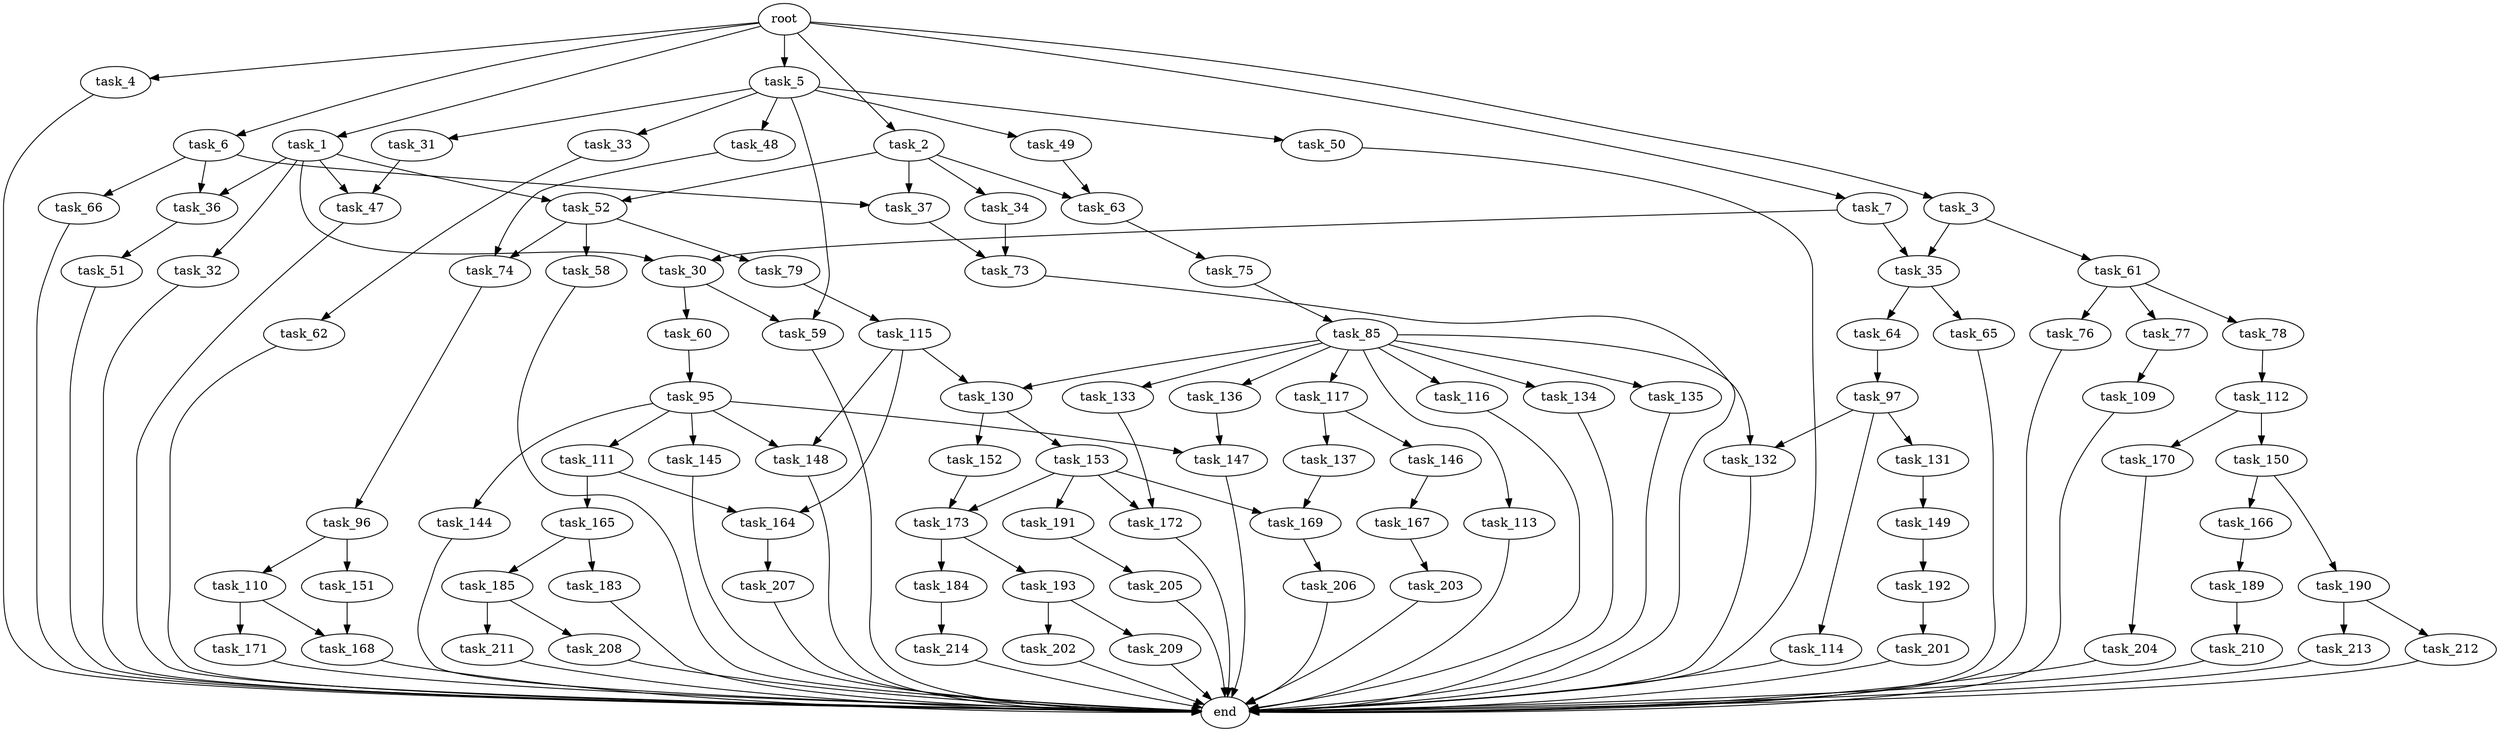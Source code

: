 digraph G {
  root [size="0.000000"];
  task_1 [size="549755813888.000000"];
  task_2 [size="368293445632.000000"];
  task_3 [size="28991029248.000000"];
  task_4 [size="134564979234.000000"];
  task_5 [size="538574379399.000000"];
  task_6 [size="68719476736.000000"];
  task_7 [size="68719476736.000000"];
  task_30 [size="8561485804.000000"];
  task_31 [size="282022021668.000000"];
  task_32 [size="2627416761.000000"];
  task_33 [size="8589934592.000000"];
  task_34 [size="2773850904.000000"];
  task_35 [size="231928233984.000000"];
  task_36 [size="549755813888.000000"];
  task_37 [size="68719476736.000000"];
  task_47 [size="8589934592.000000"];
  task_48 [size="278711827948.000000"];
  task_49 [size="782757789696.000000"];
  task_50 [size="616897468128.000000"];
  task_51 [size="16212964103.000000"];
  task_52 [size="134217728000.000000"];
  task_58 [size="309565032660.000000"];
  task_59 [size="17664067339.000000"];
  task_60 [size="2204027751.000000"];
  task_61 [size="32758403096.000000"];
  task_62 [size="8457443720.000000"];
  task_63 [size="8589934592.000000"];
  task_64 [size="25770294498.000000"];
  task_65 [size="11926864681.000000"];
  task_66 [size="51112391891.000000"];
  task_73 [size="602409169136.000000"];
  task_74 [size="231928233984.000000"];
  task_75 [size="426550460575.000000"];
  task_76 [size="24260700976.000000"];
  task_77 [size="353772746691.000000"];
  task_78 [size="28991029248.000000"];
  task_79 [size="1365156867514.000000"];
  task_85 [size="76232196850.000000"];
  task_95 [size="1073741824000.000000"];
  task_96 [size="28991029248.000000"];
  task_97 [size="1073741824000.000000"];
  task_109 [size="8589934592.000000"];
  task_110 [size="1073741824000.000000"];
  task_111 [size="549755813888.000000"];
  task_112 [size="549755813888.000000"];
  task_113 [size="294984990899.000000"];
  task_114 [size="8589934592.000000"];
  task_115 [size="549755813888.000000"];
  task_116 [size="782757789696.000000"];
  task_117 [size="368293445632.000000"];
  task_130 [size="782757789696.000000"];
  task_131 [size="12064805773.000000"];
  task_132 [size="32649049892.000000"];
  task_133 [size="4377812495.000000"];
  task_134 [size="7568242569.000000"];
  task_135 [size="47199390430.000000"];
  task_136 [size="28991029248.000000"];
  task_137 [size="11505723936.000000"];
  task_144 [size="443994946.000000"];
  task_145 [size="760013596941.000000"];
  task_146 [size="15189808149.000000"];
  task_147 [size="28991029248.000000"];
  task_148 [size="494416239178.000000"];
  task_149 [size="1619507063.000000"];
  task_150 [size="514335121901.000000"];
  task_151 [size="258615326254.000000"];
  task_152 [size="17628993609.000000"];
  task_153 [size="538493711078.000000"];
  task_164 [size="297144434035.000000"];
  task_165 [size="737800517385.000000"];
  task_166 [size="11878312236.000000"];
  task_167 [size="50574553286.000000"];
  task_168 [size="782757789696.000000"];
  task_169 [size="27550837024.000000"];
  task_170 [size="10836575313.000000"];
  task_171 [size="98380220742.000000"];
  task_172 [size="132303232341.000000"];
  task_173 [size="8589934592.000000"];
  task_183 [size="231928233984.000000"];
  task_184 [size="8589934592.000000"];
  task_185 [size="549755813888.000000"];
  task_189 [size="19343256490.000000"];
  task_190 [size="26694144401.000000"];
  task_191 [size="32212522853.000000"];
  task_192 [size="134217728000.000000"];
  task_193 [size="24794158310.000000"];
  task_201 [size="549755813888.000000"];
  task_202 [size="75274929849.000000"];
  task_203 [size="1073741824000.000000"];
  task_204 [size="71829145399.000000"];
  task_205 [size="9833057721.000000"];
  task_206 [size="1725582834.000000"];
  task_207 [size="4854442599.000000"];
  task_208 [size="549755813888.000000"];
  task_209 [size="357588496698.000000"];
  task_210 [size="236841595238.000000"];
  task_211 [size="134217728000.000000"];
  task_212 [size="1073741824000.000000"];
  task_213 [size="11750646463.000000"];
  task_214 [size="231928233984.000000"];
  end [size="0.000000"];

  root -> task_1 [size="1.000000"];
  root -> task_2 [size="1.000000"];
  root -> task_3 [size="1.000000"];
  root -> task_4 [size="1.000000"];
  root -> task_5 [size="1.000000"];
  root -> task_6 [size="1.000000"];
  root -> task_7 [size="1.000000"];
  task_1 -> task_30 [size="536870912.000000"];
  task_1 -> task_32 [size="536870912.000000"];
  task_1 -> task_36 [size="536870912.000000"];
  task_1 -> task_47 [size="536870912.000000"];
  task_1 -> task_52 [size="536870912.000000"];
  task_2 -> task_34 [size="411041792.000000"];
  task_2 -> task_37 [size="411041792.000000"];
  task_2 -> task_52 [size="411041792.000000"];
  task_2 -> task_63 [size="411041792.000000"];
  task_3 -> task_35 [size="75497472.000000"];
  task_3 -> task_61 [size="75497472.000000"];
  task_4 -> end [size="1.000000"];
  task_5 -> task_31 [size="411041792.000000"];
  task_5 -> task_33 [size="411041792.000000"];
  task_5 -> task_48 [size="411041792.000000"];
  task_5 -> task_49 [size="411041792.000000"];
  task_5 -> task_50 [size="411041792.000000"];
  task_5 -> task_59 [size="411041792.000000"];
  task_6 -> task_36 [size="134217728.000000"];
  task_6 -> task_37 [size="134217728.000000"];
  task_6 -> task_66 [size="134217728.000000"];
  task_7 -> task_30 [size="134217728.000000"];
  task_7 -> task_35 [size="134217728.000000"];
  task_30 -> task_59 [size="301989888.000000"];
  task_30 -> task_60 [size="301989888.000000"];
  task_31 -> task_47 [size="301989888.000000"];
  task_32 -> end [size="1.000000"];
  task_33 -> task_62 [size="33554432.000000"];
  task_34 -> task_73 [size="209715200.000000"];
  task_35 -> task_64 [size="301989888.000000"];
  task_35 -> task_65 [size="301989888.000000"];
  task_36 -> task_51 [size="536870912.000000"];
  task_37 -> task_73 [size="134217728.000000"];
  task_47 -> end [size="1.000000"];
  task_48 -> task_74 [size="301989888.000000"];
  task_49 -> task_63 [size="679477248.000000"];
  task_50 -> end [size="1.000000"];
  task_51 -> end [size="1.000000"];
  task_52 -> task_58 [size="209715200.000000"];
  task_52 -> task_74 [size="209715200.000000"];
  task_52 -> task_79 [size="209715200.000000"];
  task_58 -> end [size="1.000000"];
  task_59 -> end [size="1.000000"];
  task_60 -> task_95 [size="75497472.000000"];
  task_61 -> task_76 [size="838860800.000000"];
  task_61 -> task_77 [size="838860800.000000"];
  task_61 -> task_78 [size="838860800.000000"];
  task_62 -> end [size="1.000000"];
  task_63 -> task_75 [size="33554432.000000"];
  task_64 -> task_97 [size="411041792.000000"];
  task_65 -> end [size="1.000000"];
  task_66 -> end [size="1.000000"];
  task_73 -> end [size="1.000000"];
  task_74 -> task_96 [size="301989888.000000"];
  task_75 -> task_85 [size="536870912.000000"];
  task_76 -> end [size="1.000000"];
  task_77 -> task_109 [size="679477248.000000"];
  task_78 -> task_112 [size="75497472.000000"];
  task_79 -> task_115 [size="838860800.000000"];
  task_85 -> task_113 [size="209715200.000000"];
  task_85 -> task_116 [size="209715200.000000"];
  task_85 -> task_117 [size="209715200.000000"];
  task_85 -> task_130 [size="209715200.000000"];
  task_85 -> task_132 [size="209715200.000000"];
  task_85 -> task_133 [size="209715200.000000"];
  task_85 -> task_134 [size="209715200.000000"];
  task_85 -> task_135 [size="209715200.000000"];
  task_85 -> task_136 [size="209715200.000000"];
  task_95 -> task_111 [size="838860800.000000"];
  task_95 -> task_144 [size="838860800.000000"];
  task_95 -> task_145 [size="838860800.000000"];
  task_95 -> task_147 [size="838860800.000000"];
  task_95 -> task_148 [size="838860800.000000"];
  task_96 -> task_110 [size="75497472.000000"];
  task_96 -> task_151 [size="75497472.000000"];
  task_97 -> task_114 [size="838860800.000000"];
  task_97 -> task_131 [size="838860800.000000"];
  task_97 -> task_132 [size="838860800.000000"];
  task_109 -> end [size="1.000000"];
  task_110 -> task_168 [size="838860800.000000"];
  task_110 -> task_171 [size="838860800.000000"];
  task_111 -> task_164 [size="536870912.000000"];
  task_111 -> task_165 [size="536870912.000000"];
  task_112 -> task_150 [size="536870912.000000"];
  task_112 -> task_170 [size="536870912.000000"];
  task_113 -> end [size="1.000000"];
  task_114 -> end [size="1.000000"];
  task_115 -> task_130 [size="536870912.000000"];
  task_115 -> task_148 [size="536870912.000000"];
  task_115 -> task_164 [size="536870912.000000"];
  task_116 -> end [size="1.000000"];
  task_117 -> task_137 [size="411041792.000000"];
  task_117 -> task_146 [size="411041792.000000"];
  task_130 -> task_152 [size="679477248.000000"];
  task_130 -> task_153 [size="679477248.000000"];
  task_131 -> task_149 [size="209715200.000000"];
  task_132 -> end [size="1.000000"];
  task_133 -> task_172 [size="209715200.000000"];
  task_134 -> end [size="1.000000"];
  task_135 -> end [size="1.000000"];
  task_136 -> task_147 [size="75497472.000000"];
  task_137 -> task_169 [size="536870912.000000"];
  task_144 -> end [size="1.000000"];
  task_145 -> end [size="1.000000"];
  task_146 -> task_167 [size="679477248.000000"];
  task_147 -> end [size="1.000000"];
  task_148 -> end [size="1.000000"];
  task_149 -> task_192 [size="75497472.000000"];
  task_150 -> task_166 [size="536870912.000000"];
  task_150 -> task_190 [size="536870912.000000"];
  task_151 -> task_168 [size="838860800.000000"];
  task_152 -> task_173 [size="838860800.000000"];
  task_153 -> task_169 [size="411041792.000000"];
  task_153 -> task_172 [size="411041792.000000"];
  task_153 -> task_173 [size="411041792.000000"];
  task_153 -> task_191 [size="411041792.000000"];
  task_164 -> task_207 [size="301989888.000000"];
  task_165 -> task_183 [size="679477248.000000"];
  task_165 -> task_185 [size="679477248.000000"];
  task_166 -> task_189 [size="209715200.000000"];
  task_167 -> task_203 [size="838860800.000000"];
  task_168 -> end [size="1.000000"];
  task_169 -> task_206 [size="838860800.000000"];
  task_170 -> task_204 [size="536870912.000000"];
  task_171 -> end [size="1.000000"];
  task_172 -> end [size="1.000000"];
  task_173 -> task_184 [size="33554432.000000"];
  task_173 -> task_193 [size="33554432.000000"];
  task_183 -> end [size="1.000000"];
  task_184 -> task_214 [size="33554432.000000"];
  task_185 -> task_208 [size="536870912.000000"];
  task_185 -> task_211 [size="536870912.000000"];
  task_189 -> task_210 [size="838860800.000000"];
  task_190 -> task_212 [size="679477248.000000"];
  task_190 -> task_213 [size="679477248.000000"];
  task_191 -> task_205 [size="33554432.000000"];
  task_192 -> task_201 [size="209715200.000000"];
  task_193 -> task_202 [size="411041792.000000"];
  task_193 -> task_209 [size="411041792.000000"];
  task_201 -> end [size="1.000000"];
  task_202 -> end [size="1.000000"];
  task_203 -> end [size="1.000000"];
  task_204 -> end [size="1.000000"];
  task_205 -> end [size="1.000000"];
  task_206 -> end [size="1.000000"];
  task_207 -> end [size="1.000000"];
  task_208 -> end [size="1.000000"];
  task_209 -> end [size="1.000000"];
  task_210 -> end [size="1.000000"];
  task_211 -> end [size="1.000000"];
  task_212 -> end [size="1.000000"];
  task_213 -> end [size="1.000000"];
  task_214 -> end [size="1.000000"];
}
